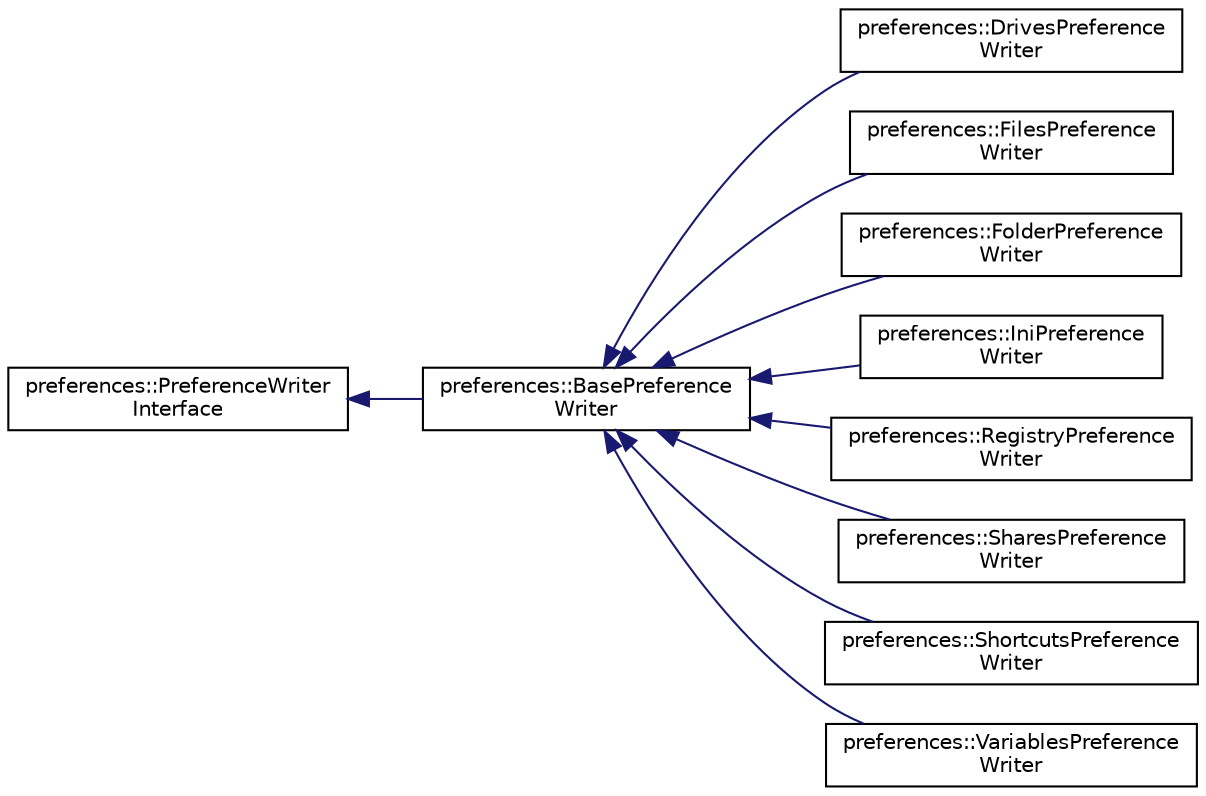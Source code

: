 digraph "Graphical Class Hierarchy"
{
 // LATEX_PDF_SIZE
  edge [fontname="Helvetica",fontsize="10",labelfontname="Helvetica",labelfontsize="10"];
  node [fontname="Helvetica",fontsize="10",shape=record];
  rankdir="LR";
  Node0 [label="preferences::PreferenceWriter\lInterface",height=0.2,width=0.4,color="black", fillcolor="white", style="filled",URL="$classpreferences_1_1_preference_writer_interface.html",tooltip=" "];
  Node0 -> Node1 [dir="back",color="midnightblue",fontsize="10",style="solid",fontname="Helvetica"];
  Node1 [label="preferences::BasePreference\lWriter",height=0.2,width=0.4,color="black", fillcolor="white", style="filled",URL="$classpreferences_1_1_base_preference_writer.html",tooltip=" "];
  Node1 -> Node2 [dir="back",color="midnightblue",fontsize="10",style="solid",fontname="Helvetica"];
  Node2 [label="preferences::DrivesPreference\lWriter",height=0.2,width=0.4,color="black", fillcolor="white", style="filled",URL="$classpreferences_1_1_drives_preference_writer.html",tooltip=" "];
  Node1 -> Node3 [dir="back",color="midnightblue",fontsize="10",style="solid",fontname="Helvetica"];
  Node3 [label="preferences::FilesPreference\lWriter",height=0.2,width=0.4,color="black", fillcolor="white", style="filled",URL="$classpreferences_1_1_files_preference_writer.html",tooltip=" "];
  Node1 -> Node4 [dir="back",color="midnightblue",fontsize="10",style="solid",fontname="Helvetica"];
  Node4 [label="preferences::FolderPreference\lWriter",height=0.2,width=0.4,color="black", fillcolor="white", style="filled",URL="$classpreferences_1_1_folder_preference_writer.html",tooltip=" "];
  Node1 -> Node5 [dir="back",color="midnightblue",fontsize="10",style="solid",fontname="Helvetica"];
  Node5 [label="preferences::IniPreference\lWriter",height=0.2,width=0.4,color="black", fillcolor="white", style="filled",URL="$classpreferences_1_1_ini_preference_writer.html",tooltip=" "];
  Node1 -> Node6 [dir="back",color="midnightblue",fontsize="10",style="solid",fontname="Helvetica"];
  Node6 [label="preferences::RegistryPreference\lWriter",height=0.2,width=0.4,color="black", fillcolor="white", style="filled",URL="$classpreferences_1_1_registry_preference_writer.html",tooltip=" "];
  Node1 -> Node7 [dir="back",color="midnightblue",fontsize="10",style="solid",fontname="Helvetica"];
  Node7 [label="preferences::SharesPreference\lWriter",height=0.2,width=0.4,color="black", fillcolor="white", style="filled",URL="$classpreferences_1_1_shares_preference_writer.html",tooltip=" "];
  Node1 -> Node8 [dir="back",color="midnightblue",fontsize="10",style="solid",fontname="Helvetica"];
  Node8 [label="preferences::ShortcutsPreference\lWriter",height=0.2,width=0.4,color="black", fillcolor="white", style="filled",URL="$classpreferences_1_1_shortcuts_preference_writer.html",tooltip=" "];
  Node1 -> Node9 [dir="back",color="midnightblue",fontsize="10",style="solid",fontname="Helvetica"];
  Node9 [label="preferences::VariablesPreference\lWriter",height=0.2,width=0.4,color="black", fillcolor="white", style="filled",URL="$classpreferences_1_1_variables_preference_writer.html",tooltip=" "];
}
